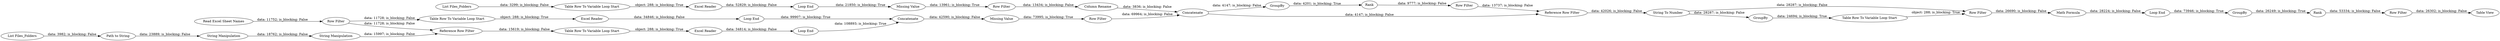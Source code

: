 digraph {
	"588599442405116314_25" [label="String Manipulation"]
	"588599442405116314_24" [label="String Manipulation"]
	"5779634983473761653_32" [label="Missing Value"]
	"-5239772402097263678_26" [label="Loop End"]
	"-5239772402097263678_65" [label="Math Formula"]
	"-5239772402097263678_10" [label="Excel Reader"]
	"-5239772402097263678_70" [label="Table View"]
	"-5239772402097263678_66" [label="Loop End"]
	"-5239772402097263678_19" [label="List Files_Folders"]
	"-3914551300739518456_34" [label="Row Filter"]
	"-5239772402097263678_67" [label=Rank]
	"-5239772402097263678_6" [label="Row Filter"]
	"-5239772402097263678_59" [label="Row Filter"]
	"-5239772402097263678_31" [label=Concatenate]
	"-5239772402097263678_68" [label=GroupBy]
	"-5239772402097263678_57" [label=GroupBy]
	"-5239772402097263678_58" [label=Rank]
	"-5239772402097263678_51" [label="Loop End"]
	"-5239772402097263678_5" [label="Read Excel Sheet Names"]
	"-5239772402097263678_28" [label="Reference Row Filter"]
	"-5239772402097263678_52" [label="Table Row To Variable Loop Start"]
	"-5239772402097263678_7" [label="Table Row To Variable Loop Start"]
	"-5239772402097263678_55" [label="Column Rename"]
	"-5239772402097263678_69" [label="Row Filter"]
	"-5239772402097263678_61" [label="Reference Row Filter"]
	"5779634983473761653_34" [label="Row Filter"]
	"-5239772402097263678_60" [label="String To Number"]
	"-5239772402097263678_20" [label="Path to String"]
	"-5239772402097263678_56" [label=Concatenate]
	"-5239772402097263678_11" [label="Loop End"]
	"-5239772402097263678_64" [label="Row Filter"]
	"-5239772402097263678_62" [label=GroupBy]
	"-5239772402097263678_63" [label="Table Row To Variable Loop Start"]
	"-3914551300739518456_32" [label="Missing Value"]
	"-5239772402097263678_17" [label="Table Row To Variable Loop Start"]
	"-5239772402097263678_53" [label="Excel Reader"]
	"-5239772402097263678_18" [label="Excel Reader"]
	"-5239772402097263678_4" [label="List Files_Folders"]
	"588599442405116314_24" -> "588599442405116314_25" [label="data: 18762; is_blocking: False"]
	"-5239772402097263678_28" -> "-5239772402097263678_17" [label="data: 15619; is_blocking: False"]
	"-5239772402097263678_59" -> "-5239772402097263678_61" [label="data: 13737; is_blocking: False"]
	"-5239772402097263678_61" -> "-5239772402097263678_60" [label="data: 42026; is_blocking: False"]
	"-5239772402097263678_6" -> "-5239772402097263678_28" [label="data: 11728; is_blocking: False"]
	"-5239772402097263678_58" -> "-5239772402097263678_59" [label="data: 9777; is_blocking: False"]
	"-5239772402097263678_60" -> "-5239772402097263678_62" [label="data: 28287; is_blocking: False"]
	"-5239772402097263678_69" -> "-5239772402097263678_70" [label="data: 26302; is_blocking: False"]
	"588599442405116314_25" -> "-5239772402097263678_28" [label="data: 15997; is_blocking: False"]
	"-5239772402097263678_11" -> "-5239772402097263678_31" [label="data: 99907; is_blocking: True"]
	"-5239772402097263678_5" -> "-5239772402097263678_6" [label="data: 11752; is_blocking: False"]
	"-5239772402097263678_68" -> "-5239772402097263678_67" [label="data: 26249; is_blocking: True"]
	"-5239772402097263678_64" -> "-5239772402097263678_65" [label="data: 26690; is_blocking: False"]
	"-5239772402097263678_52" -> "-5239772402097263678_53" [label="object: 288; is_blocking: True"]
	"-3914551300739518456_34" -> "-5239772402097263678_55" [label="data: 13434; is_blocking: False"]
	"-5239772402097263678_65" -> "-5239772402097263678_66" [label="data: 28224; is_blocking: False"]
	"5779634983473761653_32" -> "5779634983473761653_34" [label="data: 73995; is_blocking: True"]
	"-5239772402097263678_26" -> "-5239772402097263678_31" [label="data: 108893; is_blocking: True"]
	"-5239772402097263678_18" -> "-5239772402097263678_26" [label="data: 34814; is_blocking: False"]
	"-5239772402097263678_51" -> "-3914551300739518456_32" [label="data: 21850; is_blocking: True"]
	"-5239772402097263678_63" -> "-5239772402097263678_64" [label="object: 288; is_blocking: True"]
	"5779634983473761653_34" -> "-5239772402097263678_56" [label="data: 69964; is_blocking: False"]
	"-3914551300739518456_32" -> "-3914551300739518456_34" [label="data: 13961; is_blocking: True"]
	"-5239772402097263678_56" -> "-5239772402097263678_57" [label="data: 4147; is_blocking: False"]
	"-5239772402097263678_19" -> "-5239772402097263678_20" [label="data: 3982; is_blocking: False"]
	"-5239772402097263678_6" -> "-5239772402097263678_7" [label="data: 11728; is_blocking: False"]
	"-5239772402097263678_62" -> "-5239772402097263678_63" [label="data: 24694; is_blocking: True"]
	"-5239772402097263678_20" -> "588599442405116314_24" [label="data: 23889; is_blocking: False"]
	"-5239772402097263678_10" -> "-5239772402097263678_11" [label="data: 34846; is_blocking: False"]
	"-5239772402097263678_17" -> "-5239772402097263678_18" [label="object: 288; is_blocking: True"]
	"-5239772402097263678_57" -> "-5239772402097263678_58" [label="data: 4201; is_blocking: True"]
	"-5239772402097263678_53" -> "-5239772402097263678_51" [label="data: 52829; is_blocking: False"]
	"-5239772402097263678_56" -> "-5239772402097263678_61" [label="data: 4147; is_blocking: False"]
	"-5239772402097263678_67" -> "-5239772402097263678_69" [label="data: 53334; is_blocking: False"]
	"-5239772402097263678_4" -> "-5239772402097263678_52" [label="data: 3299; is_blocking: False"]
	"-5239772402097263678_31" -> "5779634983473761653_32" [label="data: 42590; is_blocking: False"]
	"-5239772402097263678_60" -> "-5239772402097263678_64" [label="data: 28287; is_blocking: False"]
	"-5239772402097263678_66" -> "-5239772402097263678_68" [label="data: 73946; is_blocking: True"]
	"-5239772402097263678_7" -> "-5239772402097263678_10" [label="object: 288; is_blocking: True"]
	"-5239772402097263678_55" -> "-5239772402097263678_56" [label="data: 3836; is_blocking: False"]
	rankdir=LR
}
